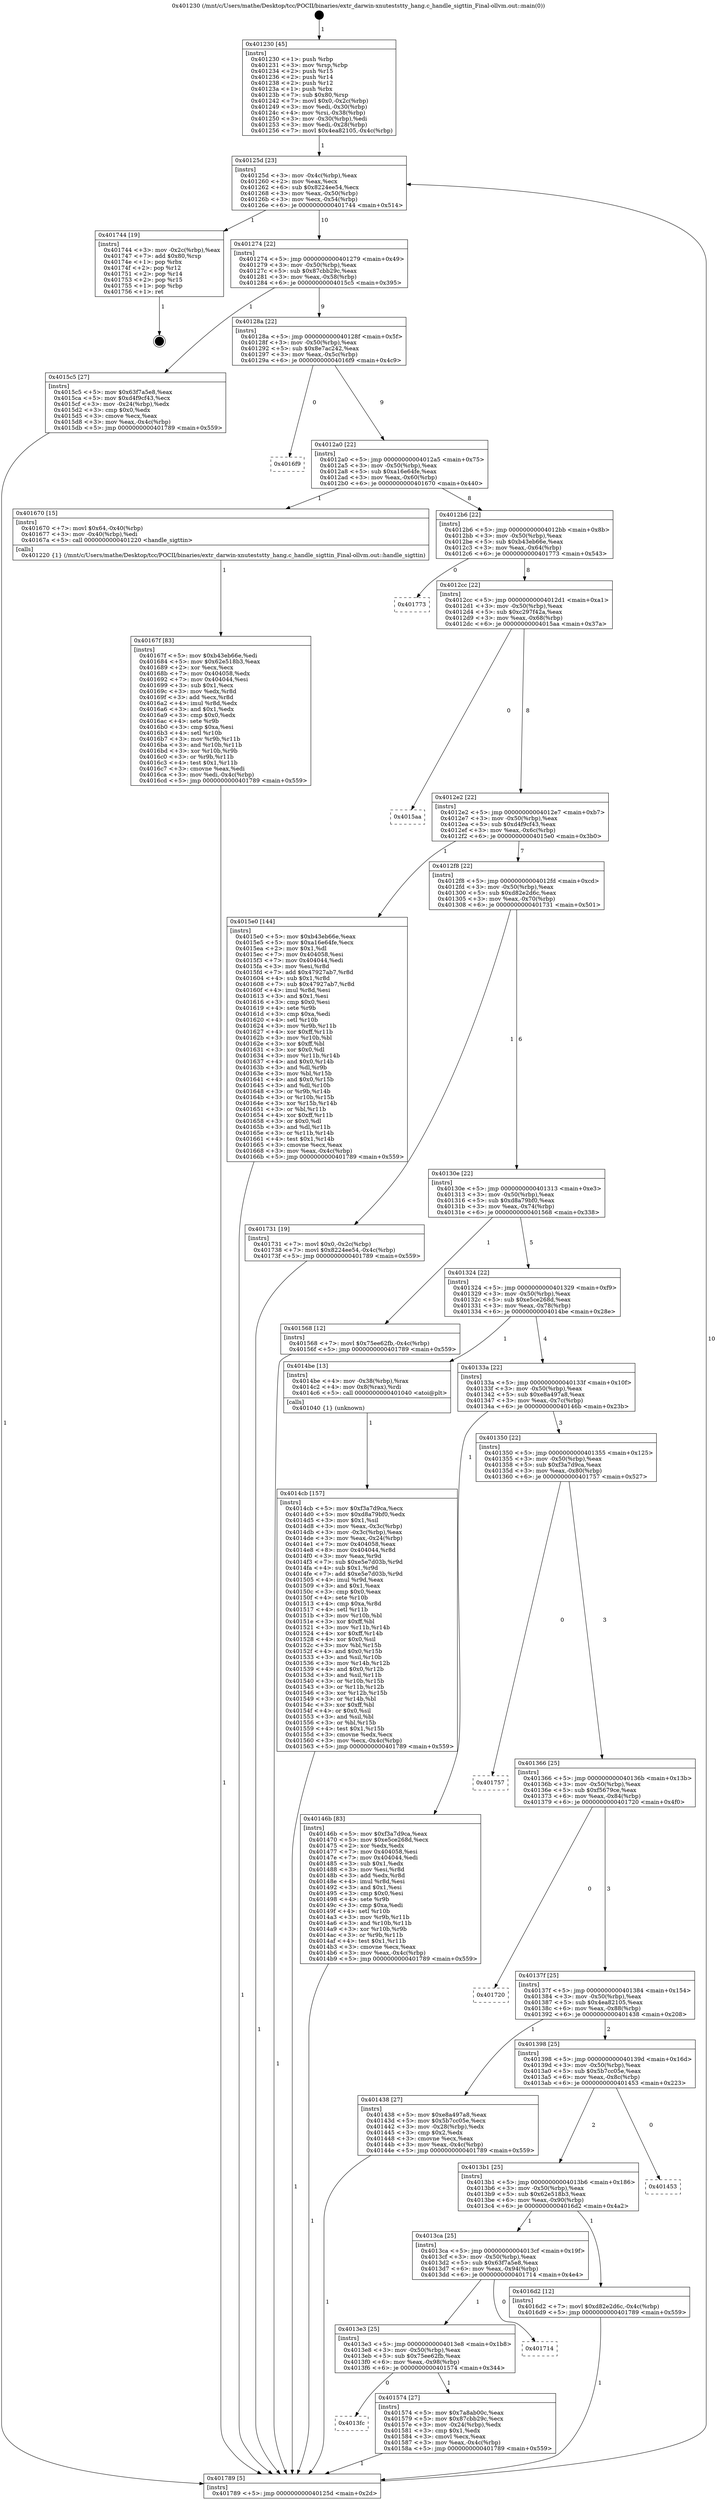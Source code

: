 digraph "0x401230" {
  label = "0x401230 (/mnt/c/Users/mathe/Desktop/tcc/POCII/binaries/extr_darwin-xnuteststty_hang.c_handle_sigttin_Final-ollvm.out::main(0))"
  labelloc = "t"
  node[shape=record]

  Entry [label="",width=0.3,height=0.3,shape=circle,fillcolor=black,style=filled]
  "0x40125d" [label="{
     0x40125d [23]\l
     | [instrs]\l
     &nbsp;&nbsp;0x40125d \<+3\>: mov -0x4c(%rbp),%eax\l
     &nbsp;&nbsp;0x401260 \<+2\>: mov %eax,%ecx\l
     &nbsp;&nbsp;0x401262 \<+6\>: sub $0x8224ee54,%ecx\l
     &nbsp;&nbsp;0x401268 \<+3\>: mov %eax,-0x50(%rbp)\l
     &nbsp;&nbsp;0x40126b \<+3\>: mov %ecx,-0x54(%rbp)\l
     &nbsp;&nbsp;0x40126e \<+6\>: je 0000000000401744 \<main+0x514\>\l
  }"]
  "0x401744" [label="{
     0x401744 [19]\l
     | [instrs]\l
     &nbsp;&nbsp;0x401744 \<+3\>: mov -0x2c(%rbp),%eax\l
     &nbsp;&nbsp;0x401747 \<+7\>: add $0x80,%rsp\l
     &nbsp;&nbsp;0x40174e \<+1\>: pop %rbx\l
     &nbsp;&nbsp;0x40174f \<+2\>: pop %r12\l
     &nbsp;&nbsp;0x401751 \<+2\>: pop %r14\l
     &nbsp;&nbsp;0x401753 \<+2\>: pop %r15\l
     &nbsp;&nbsp;0x401755 \<+1\>: pop %rbp\l
     &nbsp;&nbsp;0x401756 \<+1\>: ret\l
  }"]
  "0x401274" [label="{
     0x401274 [22]\l
     | [instrs]\l
     &nbsp;&nbsp;0x401274 \<+5\>: jmp 0000000000401279 \<main+0x49\>\l
     &nbsp;&nbsp;0x401279 \<+3\>: mov -0x50(%rbp),%eax\l
     &nbsp;&nbsp;0x40127c \<+5\>: sub $0x87cbb29c,%eax\l
     &nbsp;&nbsp;0x401281 \<+3\>: mov %eax,-0x58(%rbp)\l
     &nbsp;&nbsp;0x401284 \<+6\>: je 00000000004015c5 \<main+0x395\>\l
  }"]
  Exit [label="",width=0.3,height=0.3,shape=circle,fillcolor=black,style=filled,peripheries=2]
  "0x4015c5" [label="{
     0x4015c5 [27]\l
     | [instrs]\l
     &nbsp;&nbsp;0x4015c5 \<+5\>: mov $0x63f7a5e8,%eax\l
     &nbsp;&nbsp;0x4015ca \<+5\>: mov $0xd4f9cf43,%ecx\l
     &nbsp;&nbsp;0x4015cf \<+3\>: mov -0x24(%rbp),%edx\l
     &nbsp;&nbsp;0x4015d2 \<+3\>: cmp $0x0,%edx\l
     &nbsp;&nbsp;0x4015d5 \<+3\>: cmove %ecx,%eax\l
     &nbsp;&nbsp;0x4015d8 \<+3\>: mov %eax,-0x4c(%rbp)\l
     &nbsp;&nbsp;0x4015db \<+5\>: jmp 0000000000401789 \<main+0x559\>\l
  }"]
  "0x40128a" [label="{
     0x40128a [22]\l
     | [instrs]\l
     &nbsp;&nbsp;0x40128a \<+5\>: jmp 000000000040128f \<main+0x5f\>\l
     &nbsp;&nbsp;0x40128f \<+3\>: mov -0x50(%rbp),%eax\l
     &nbsp;&nbsp;0x401292 \<+5\>: sub $0x8e7ac242,%eax\l
     &nbsp;&nbsp;0x401297 \<+3\>: mov %eax,-0x5c(%rbp)\l
     &nbsp;&nbsp;0x40129a \<+6\>: je 00000000004016f9 \<main+0x4c9\>\l
  }"]
  "0x40167f" [label="{
     0x40167f [83]\l
     | [instrs]\l
     &nbsp;&nbsp;0x40167f \<+5\>: mov $0xb43eb66e,%edi\l
     &nbsp;&nbsp;0x401684 \<+5\>: mov $0x62e518b3,%eax\l
     &nbsp;&nbsp;0x401689 \<+2\>: xor %ecx,%ecx\l
     &nbsp;&nbsp;0x40168b \<+7\>: mov 0x404058,%edx\l
     &nbsp;&nbsp;0x401692 \<+7\>: mov 0x404044,%esi\l
     &nbsp;&nbsp;0x401699 \<+3\>: sub $0x1,%ecx\l
     &nbsp;&nbsp;0x40169c \<+3\>: mov %edx,%r8d\l
     &nbsp;&nbsp;0x40169f \<+3\>: add %ecx,%r8d\l
     &nbsp;&nbsp;0x4016a2 \<+4\>: imul %r8d,%edx\l
     &nbsp;&nbsp;0x4016a6 \<+3\>: and $0x1,%edx\l
     &nbsp;&nbsp;0x4016a9 \<+3\>: cmp $0x0,%edx\l
     &nbsp;&nbsp;0x4016ac \<+4\>: sete %r9b\l
     &nbsp;&nbsp;0x4016b0 \<+3\>: cmp $0xa,%esi\l
     &nbsp;&nbsp;0x4016b3 \<+4\>: setl %r10b\l
     &nbsp;&nbsp;0x4016b7 \<+3\>: mov %r9b,%r11b\l
     &nbsp;&nbsp;0x4016ba \<+3\>: and %r10b,%r11b\l
     &nbsp;&nbsp;0x4016bd \<+3\>: xor %r10b,%r9b\l
     &nbsp;&nbsp;0x4016c0 \<+3\>: or %r9b,%r11b\l
     &nbsp;&nbsp;0x4016c3 \<+4\>: test $0x1,%r11b\l
     &nbsp;&nbsp;0x4016c7 \<+3\>: cmovne %eax,%edi\l
     &nbsp;&nbsp;0x4016ca \<+3\>: mov %edi,-0x4c(%rbp)\l
     &nbsp;&nbsp;0x4016cd \<+5\>: jmp 0000000000401789 \<main+0x559\>\l
  }"]
  "0x4016f9" [label="{
     0x4016f9\l
  }", style=dashed]
  "0x4012a0" [label="{
     0x4012a0 [22]\l
     | [instrs]\l
     &nbsp;&nbsp;0x4012a0 \<+5\>: jmp 00000000004012a5 \<main+0x75\>\l
     &nbsp;&nbsp;0x4012a5 \<+3\>: mov -0x50(%rbp),%eax\l
     &nbsp;&nbsp;0x4012a8 \<+5\>: sub $0xa16e64fe,%eax\l
     &nbsp;&nbsp;0x4012ad \<+3\>: mov %eax,-0x60(%rbp)\l
     &nbsp;&nbsp;0x4012b0 \<+6\>: je 0000000000401670 \<main+0x440\>\l
  }"]
  "0x4013fc" [label="{
     0x4013fc\l
  }", style=dashed]
  "0x401670" [label="{
     0x401670 [15]\l
     | [instrs]\l
     &nbsp;&nbsp;0x401670 \<+7\>: movl $0x64,-0x40(%rbp)\l
     &nbsp;&nbsp;0x401677 \<+3\>: mov -0x40(%rbp),%edi\l
     &nbsp;&nbsp;0x40167a \<+5\>: call 0000000000401220 \<handle_sigttin\>\l
     | [calls]\l
     &nbsp;&nbsp;0x401220 \{1\} (/mnt/c/Users/mathe/Desktop/tcc/POCII/binaries/extr_darwin-xnuteststty_hang.c_handle_sigttin_Final-ollvm.out::handle_sigttin)\l
  }"]
  "0x4012b6" [label="{
     0x4012b6 [22]\l
     | [instrs]\l
     &nbsp;&nbsp;0x4012b6 \<+5\>: jmp 00000000004012bb \<main+0x8b\>\l
     &nbsp;&nbsp;0x4012bb \<+3\>: mov -0x50(%rbp),%eax\l
     &nbsp;&nbsp;0x4012be \<+5\>: sub $0xb43eb66e,%eax\l
     &nbsp;&nbsp;0x4012c3 \<+3\>: mov %eax,-0x64(%rbp)\l
     &nbsp;&nbsp;0x4012c6 \<+6\>: je 0000000000401773 \<main+0x543\>\l
  }"]
  "0x401574" [label="{
     0x401574 [27]\l
     | [instrs]\l
     &nbsp;&nbsp;0x401574 \<+5\>: mov $0x7a8ab00c,%eax\l
     &nbsp;&nbsp;0x401579 \<+5\>: mov $0x87cbb29c,%ecx\l
     &nbsp;&nbsp;0x40157e \<+3\>: mov -0x24(%rbp),%edx\l
     &nbsp;&nbsp;0x401581 \<+3\>: cmp $0x1,%edx\l
     &nbsp;&nbsp;0x401584 \<+3\>: cmovl %ecx,%eax\l
     &nbsp;&nbsp;0x401587 \<+3\>: mov %eax,-0x4c(%rbp)\l
     &nbsp;&nbsp;0x40158a \<+5\>: jmp 0000000000401789 \<main+0x559\>\l
  }"]
  "0x401773" [label="{
     0x401773\l
  }", style=dashed]
  "0x4012cc" [label="{
     0x4012cc [22]\l
     | [instrs]\l
     &nbsp;&nbsp;0x4012cc \<+5\>: jmp 00000000004012d1 \<main+0xa1\>\l
     &nbsp;&nbsp;0x4012d1 \<+3\>: mov -0x50(%rbp),%eax\l
     &nbsp;&nbsp;0x4012d4 \<+5\>: sub $0xc297f42a,%eax\l
     &nbsp;&nbsp;0x4012d9 \<+3\>: mov %eax,-0x68(%rbp)\l
     &nbsp;&nbsp;0x4012dc \<+6\>: je 00000000004015aa \<main+0x37a\>\l
  }"]
  "0x4013e3" [label="{
     0x4013e3 [25]\l
     | [instrs]\l
     &nbsp;&nbsp;0x4013e3 \<+5\>: jmp 00000000004013e8 \<main+0x1b8\>\l
     &nbsp;&nbsp;0x4013e8 \<+3\>: mov -0x50(%rbp),%eax\l
     &nbsp;&nbsp;0x4013eb \<+5\>: sub $0x75ee62fb,%eax\l
     &nbsp;&nbsp;0x4013f0 \<+6\>: mov %eax,-0x98(%rbp)\l
     &nbsp;&nbsp;0x4013f6 \<+6\>: je 0000000000401574 \<main+0x344\>\l
  }"]
  "0x4015aa" [label="{
     0x4015aa\l
  }", style=dashed]
  "0x4012e2" [label="{
     0x4012e2 [22]\l
     | [instrs]\l
     &nbsp;&nbsp;0x4012e2 \<+5\>: jmp 00000000004012e7 \<main+0xb7\>\l
     &nbsp;&nbsp;0x4012e7 \<+3\>: mov -0x50(%rbp),%eax\l
     &nbsp;&nbsp;0x4012ea \<+5\>: sub $0xd4f9cf43,%eax\l
     &nbsp;&nbsp;0x4012ef \<+3\>: mov %eax,-0x6c(%rbp)\l
     &nbsp;&nbsp;0x4012f2 \<+6\>: je 00000000004015e0 \<main+0x3b0\>\l
  }"]
  "0x401714" [label="{
     0x401714\l
  }", style=dashed]
  "0x4015e0" [label="{
     0x4015e0 [144]\l
     | [instrs]\l
     &nbsp;&nbsp;0x4015e0 \<+5\>: mov $0xb43eb66e,%eax\l
     &nbsp;&nbsp;0x4015e5 \<+5\>: mov $0xa16e64fe,%ecx\l
     &nbsp;&nbsp;0x4015ea \<+2\>: mov $0x1,%dl\l
     &nbsp;&nbsp;0x4015ec \<+7\>: mov 0x404058,%esi\l
     &nbsp;&nbsp;0x4015f3 \<+7\>: mov 0x404044,%edi\l
     &nbsp;&nbsp;0x4015fa \<+3\>: mov %esi,%r8d\l
     &nbsp;&nbsp;0x4015fd \<+7\>: add $0x47927ab7,%r8d\l
     &nbsp;&nbsp;0x401604 \<+4\>: sub $0x1,%r8d\l
     &nbsp;&nbsp;0x401608 \<+7\>: sub $0x47927ab7,%r8d\l
     &nbsp;&nbsp;0x40160f \<+4\>: imul %r8d,%esi\l
     &nbsp;&nbsp;0x401613 \<+3\>: and $0x1,%esi\l
     &nbsp;&nbsp;0x401616 \<+3\>: cmp $0x0,%esi\l
     &nbsp;&nbsp;0x401619 \<+4\>: sete %r9b\l
     &nbsp;&nbsp;0x40161d \<+3\>: cmp $0xa,%edi\l
     &nbsp;&nbsp;0x401620 \<+4\>: setl %r10b\l
     &nbsp;&nbsp;0x401624 \<+3\>: mov %r9b,%r11b\l
     &nbsp;&nbsp;0x401627 \<+4\>: xor $0xff,%r11b\l
     &nbsp;&nbsp;0x40162b \<+3\>: mov %r10b,%bl\l
     &nbsp;&nbsp;0x40162e \<+3\>: xor $0xff,%bl\l
     &nbsp;&nbsp;0x401631 \<+3\>: xor $0x0,%dl\l
     &nbsp;&nbsp;0x401634 \<+3\>: mov %r11b,%r14b\l
     &nbsp;&nbsp;0x401637 \<+4\>: and $0x0,%r14b\l
     &nbsp;&nbsp;0x40163b \<+3\>: and %dl,%r9b\l
     &nbsp;&nbsp;0x40163e \<+3\>: mov %bl,%r15b\l
     &nbsp;&nbsp;0x401641 \<+4\>: and $0x0,%r15b\l
     &nbsp;&nbsp;0x401645 \<+3\>: and %dl,%r10b\l
     &nbsp;&nbsp;0x401648 \<+3\>: or %r9b,%r14b\l
     &nbsp;&nbsp;0x40164b \<+3\>: or %r10b,%r15b\l
     &nbsp;&nbsp;0x40164e \<+3\>: xor %r15b,%r14b\l
     &nbsp;&nbsp;0x401651 \<+3\>: or %bl,%r11b\l
     &nbsp;&nbsp;0x401654 \<+4\>: xor $0xff,%r11b\l
     &nbsp;&nbsp;0x401658 \<+3\>: or $0x0,%dl\l
     &nbsp;&nbsp;0x40165b \<+3\>: and %dl,%r11b\l
     &nbsp;&nbsp;0x40165e \<+3\>: or %r11b,%r14b\l
     &nbsp;&nbsp;0x401661 \<+4\>: test $0x1,%r14b\l
     &nbsp;&nbsp;0x401665 \<+3\>: cmovne %ecx,%eax\l
     &nbsp;&nbsp;0x401668 \<+3\>: mov %eax,-0x4c(%rbp)\l
     &nbsp;&nbsp;0x40166b \<+5\>: jmp 0000000000401789 \<main+0x559\>\l
  }"]
  "0x4012f8" [label="{
     0x4012f8 [22]\l
     | [instrs]\l
     &nbsp;&nbsp;0x4012f8 \<+5\>: jmp 00000000004012fd \<main+0xcd\>\l
     &nbsp;&nbsp;0x4012fd \<+3\>: mov -0x50(%rbp),%eax\l
     &nbsp;&nbsp;0x401300 \<+5\>: sub $0xd82e2d6c,%eax\l
     &nbsp;&nbsp;0x401305 \<+3\>: mov %eax,-0x70(%rbp)\l
     &nbsp;&nbsp;0x401308 \<+6\>: je 0000000000401731 \<main+0x501\>\l
  }"]
  "0x4013ca" [label="{
     0x4013ca [25]\l
     | [instrs]\l
     &nbsp;&nbsp;0x4013ca \<+5\>: jmp 00000000004013cf \<main+0x19f\>\l
     &nbsp;&nbsp;0x4013cf \<+3\>: mov -0x50(%rbp),%eax\l
     &nbsp;&nbsp;0x4013d2 \<+5\>: sub $0x63f7a5e8,%eax\l
     &nbsp;&nbsp;0x4013d7 \<+6\>: mov %eax,-0x94(%rbp)\l
     &nbsp;&nbsp;0x4013dd \<+6\>: je 0000000000401714 \<main+0x4e4\>\l
  }"]
  "0x401731" [label="{
     0x401731 [19]\l
     | [instrs]\l
     &nbsp;&nbsp;0x401731 \<+7\>: movl $0x0,-0x2c(%rbp)\l
     &nbsp;&nbsp;0x401738 \<+7\>: movl $0x8224ee54,-0x4c(%rbp)\l
     &nbsp;&nbsp;0x40173f \<+5\>: jmp 0000000000401789 \<main+0x559\>\l
  }"]
  "0x40130e" [label="{
     0x40130e [22]\l
     | [instrs]\l
     &nbsp;&nbsp;0x40130e \<+5\>: jmp 0000000000401313 \<main+0xe3\>\l
     &nbsp;&nbsp;0x401313 \<+3\>: mov -0x50(%rbp),%eax\l
     &nbsp;&nbsp;0x401316 \<+5\>: sub $0xd8a79bf0,%eax\l
     &nbsp;&nbsp;0x40131b \<+3\>: mov %eax,-0x74(%rbp)\l
     &nbsp;&nbsp;0x40131e \<+6\>: je 0000000000401568 \<main+0x338\>\l
  }"]
  "0x4016d2" [label="{
     0x4016d2 [12]\l
     | [instrs]\l
     &nbsp;&nbsp;0x4016d2 \<+7\>: movl $0xd82e2d6c,-0x4c(%rbp)\l
     &nbsp;&nbsp;0x4016d9 \<+5\>: jmp 0000000000401789 \<main+0x559\>\l
  }"]
  "0x401568" [label="{
     0x401568 [12]\l
     | [instrs]\l
     &nbsp;&nbsp;0x401568 \<+7\>: movl $0x75ee62fb,-0x4c(%rbp)\l
     &nbsp;&nbsp;0x40156f \<+5\>: jmp 0000000000401789 \<main+0x559\>\l
  }"]
  "0x401324" [label="{
     0x401324 [22]\l
     | [instrs]\l
     &nbsp;&nbsp;0x401324 \<+5\>: jmp 0000000000401329 \<main+0xf9\>\l
     &nbsp;&nbsp;0x401329 \<+3\>: mov -0x50(%rbp),%eax\l
     &nbsp;&nbsp;0x40132c \<+5\>: sub $0xe5ce268d,%eax\l
     &nbsp;&nbsp;0x401331 \<+3\>: mov %eax,-0x78(%rbp)\l
     &nbsp;&nbsp;0x401334 \<+6\>: je 00000000004014be \<main+0x28e\>\l
  }"]
  "0x4013b1" [label="{
     0x4013b1 [25]\l
     | [instrs]\l
     &nbsp;&nbsp;0x4013b1 \<+5\>: jmp 00000000004013b6 \<main+0x186\>\l
     &nbsp;&nbsp;0x4013b6 \<+3\>: mov -0x50(%rbp),%eax\l
     &nbsp;&nbsp;0x4013b9 \<+5\>: sub $0x62e518b3,%eax\l
     &nbsp;&nbsp;0x4013be \<+6\>: mov %eax,-0x90(%rbp)\l
     &nbsp;&nbsp;0x4013c4 \<+6\>: je 00000000004016d2 \<main+0x4a2\>\l
  }"]
  "0x4014be" [label="{
     0x4014be [13]\l
     | [instrs]\l
     &nbsp;&nbsp;0x4014be \<+4\>: mov -0x38(%rbp),%rax\l
     &nbsp;&nbsp;0x4014c2 \<+4\>: mov 0x8(%rax),%rdi\l
     &nbsp;&nbsp;0x4014c6 \<+5\>: call 0000000000401040 \<atoi@plt\>\l
     | [calls]\l
     &nbsp;&nbsp;0x401040 \{1\} (unknown)\l
  }"]
  "0x40133a" [label="{
     0x40133a [22]\l
     | [instrs]\l
     &nbsp;&nbsp;0x40133a \<+5\>: jmp 000000000040133f \<main+0x10f\>\l
     &nbsp;&nbsp;0x40133f \<+3\>: mov -0x50(%rbp),%eax\l
     &nbsp;&nbsp;0x401342 \<+5\>: sub $0xe8a497a8,%eax\l
     &nbsp;&nbsp;0x401347 \<+3\>: mov %eax,-0x7c(%rbp)\l
     &nbsp;&nbsp;0x40134a \<+6\>: je 000000000040146b \<main+0x23b\>\l
  }"]
  "0x401453" [label="{
     0x401453\l
  }", style=dashed]
  "0x40146b" [label="{
     0x40146b [83]\l
     | [instrs]\l
     &nbsp;&nbsp;0x40146b \<+5\>: mov $0xf3a7d9ca,%eax\l
     &nbsp;&nbsp;0x401470 \<+5\>: mov $0xe5ce268d,%ecx\l
     &nbsp;&nbsp;0x401475 \<+2\>: xor %edx,%edx\l
     &nbsp;&nbsp;0x401477 \<+7\>: mov 0x404058,%esi\l
     &nbsp;&nbsp;0x40147e \<+7\>: mov 0x404044,%edi\l
     &nbsp;&nbsp;0x401485 \<+3\>: sub $0x1,%edx\l
     &nbsp;&nbsp;0x401488 \<+3\>: mov %esi,%r8d\l
     &nbsp;&nbsp;0x40148b \<+3\>: add %edx,%r8d\l
     &nbsp;&nbsp;0x40148e \<+4\>: imul %r8d,%esi\l
     &nbsp;&nbsp;0x401492 \<+3\>: and $0x1,%esi\l
     &nbsp;&nbsp;0x401495 \<+3\>: cmp $0x0,%esi\l
     &nbsp;&nbsp;0x401498 \<+4\>: sete %r9b\l
     &nbsp;&nbsp;0x40149c \<+3\>: cmp $0xa,%edi\l
     &nbsp;&nbsp;0x40149f \<+4\>: setl %r10b\l
     &nbsp;&nbsp;0x4014a3 \<+3\>: mov %r9b,%r11b\l
     &nbsp;&nbsp;0x4014a6 \<+3\>: and %r10b,%r11b\l
     &nbsp;&nbsp;0x4014a9 \<+3\>: xor %r10b,%r9b\l
     &nbsp;&nbsp;0x4014ac \<+3\>: or %r9b,%r11b\l
     &nbsp;&nbsp;0x4014af \<+4\>: test $0x1,%r11b\l
     &nbsp;&nbsp;0x4014b3 \<+3\>: cmovne %ecx,%eax\l
     &nbsp;&nbsp;0x4014b6 \<+3\>: mov %eax,-0x4c(%rbp)\l
     &nbsp;&nbsp;0x4014b9 \<+5\>: jmp 0000000000401789 \<main+0x559\>\l
  }"]
  "0x401350" [label="{
     0x401350 [22]\l
     | [instrs]\l
     &nbsp;&nbsp;0x401350 \<+5\>: jmp 0000000000401355 \<main+0x125\>\l
     &nbsp;&nbsp;0x401355 \<+3\>: mov -0x50(%rbp),%eax\l
     &nbsp;&nbsp;0x401358 \<+5\>: sub $0xf3a7d9ca,%eax\l
     &nbsp;&nbsp;0x40135d \<+3\>: mov %eax,-0x80(%rbp)\l
     &nbsp;&nbsp;0x401360 \<+6\>: je 0000000000401757 \<main+0x527\>\l
  }"]
  "0x4014cb" [label="{
     0x4014cb [157]\l
     | [instrs]\l
     &nbsp;&nbsp;0x4014cb \<+5\>: mov $0xf3a7d9ca,%ecx\l
     &nbsp;&nbsp;0x4014d0 \<+5\>: mov $0xd8a79bf0,%edx\l
     &nbsp;&nbsp;0x4014d5 \<+3\>: mov $0x1,%sil\l
     &nbsp;&nbsp;0x4014d8 \<+3\>: mov %eax,-0x3c(%rbp)\l
     &nbsp;&nbsp;0x4014db \<+3\>: mov -0x3c(%rbp),%eax\l
     &nbsp;&nbsp;0x4014de \<+3\>: mov %eax,-0x24(%rbp)\l
     &nbsp;&nbsp;0x4014e1 \<+7\>: mov 0x404058,%eax\l
     &nbsp;&nbsp;0x4014e8 \<+8\>: mov 0x404044,%r8d\l
     &nbsp;&nbsp;0x4014f0 \<+3\>: mov %eax,%r9d\l
     &nbsp;&nbsp;0x4014f3 \<+7\>: sub $0xe5e7d03b,%r9d\l
     &nbsp;&nbsp;0x4014fa \<+4\>: sub $0x1,%r9d\l
     &nbsp;&nbsp;0x4014fe \<+7\>: add $0xe5e7d03b,%r9d\l
     &nbsp;&nbsp;0x401505 \<+4\>: imul %r9d,%eax\l
     &nbsp;&nbsp;0x401509 \<+3\>: and $0x1,%eax\l
     &nbsp;&nbsp;0x40150c \<+3\>: cmp $0x0,%eax\l
     &nbsp;&nbsp;0x40150f \<+4\>: sete %r10b\l
     &nbsp;&nbsp;0x401513 \<+4\>: cmp $0xa,%r8d\l
     &nbsp;&nbsp;0x401517 \<+4\>: setl %r11b\l
     &nbsp;&nbsp;0x40151b \<+3\>: mov %r10b,%bl\l
     &nbsp;&nbsp;0x40151e \<+3\>: xor $0xff,%bl\l
     &nbsp;&nbsp;0x401521 \<+3\>: mov %r11b,%r14b\l
     &nbsp;&nbsp;0x401524 \<+4\>: xor $0xff,%r14b\l
     &nbsp;&nbsp;0x401528 \<+4\>: xor $0x0,%sil\l
     &nbsp;&nbsp;0x40152c \<+3\>: mov %bl,%r15b\l
     &nbsp;&nbsp;0x40152f \<+4\>: and $0x0,%r15b\l
     &nbsp;&nbsp;0x401533 \<+3\>: and %sil,%r10b\l
     &nbsp;&nbsp;0x401536 \<+3\>: mov %r14b,%r12b\l
     &nbsp;&nbsp;0x401539 \<+4\>: and $0x0,%r12b\l
     &nbsp;&nbsp;0x40153d \<+3\>: and %sil,%r11b\l
     &nbsp;&nbsp;0x401540 \<+3\>: or %r10b,%r15b\l
     &nbsp;&nbsp;0x401543 \<+3\>: or %r11b,%r12b\l
     &nbsp;&nbsp;0x401546 \<+3\>: xor %r12b,%r15b\l
     &nbsp;&nbsp;0x401549 \<+3\>: or %r14b,%bl\l
     &nbsp;&nbsp;0x40154c \<+3\>: xor $0xff,%bl\l
     &nbsp;&nbsp;0x40154f \<+4\>: or $0x0,%sil\l
     &nbsp;&nbsp;0x401553 \<+3\>: and %sil,%bl\l
     &nbsp;&nbsp;0x401556 \<+3\>: or %bl,%r15b\l
     &nbsp;&nbsp;0x401559 \<+4\>: test $0x1,%r15b\l
     &nbsp;&nbsp;0x40155d \<+3\>: cmovne %edx,%ecx\l
     &nbsp;&nbsp;0x401560 \<+3\>: mov %ecx,-0x4c(%rbp)\l
     &nbsp;&nbsp;0x401563 \<+5\>: jmp 0000000000401789 \<main+0x559\>\l
  }"]
  "0x401757" [label="{
     0x401757\l
  }", style=dashed]
  "0x401366" [label="{
     0x401366 [25]\l
     | [instrs]\l
     &nbsp;&nbsp;0x401366 \<+5\>: jmp 000000000040136b \<main+0x13b\>\l
     &nbsp;&nbsp;0x40136b \<+3\>: mov -0x50(%rbp),%eax\l
     &nbsp;&nbsp;0x40136e \<+5\>: sub $0xf5679ce,%eax\l
     &nbsp;&nbsp;0x401373 \<+6\>: mov %eax,-0x84(%rbp)\l
     &nbsp;&nbsp;0x401379 \<+6\>: je 0000000000401720 \<main+0x4f0\>\l
  }"]
  "0x401230" [label="{
     0x401230 [45]\l
     | [instrs]\l
     &nbsp;&nbsp;0x401230 \<+1\>: push %rbp\l
     &nbsp;&nbsp;0x401231 \<+3\>: mov %rsp,%rbp\l
     &nbsp;&nbsp;0x401234 \<+2\>: push %r15\l
     &nbsp;&nbsp;0x401236 \<+2\>: push %r14\l
     &nbsp;&nbsp;0x401238 \<+2\>: push %r12\l
     &nbsp;&nbsp;0x40123a \<+1\>: push %rbx\l
     &nbsp;&nbsp;0x40123b \<+7\>: sub $0x80,%rsp\l
     &nbsp;&nbsp;0x401242 \<+7\>: movl $0x0,-0x2c(%rbp)\l
     &nbsp;&nbsp;0x401249 \<+3\>: mov %edi,-0x30(%rbp)\l
     &nbsp;&nbsp;0x40124c \<+4\>: mov %rsi,-0x38(%rbp)\l
     &nbsp;&nbsp;0x401250 \<+3\>: mov -0x30(%rbp),%edi\l
     &nbsp;&nbsp;0x401253 \<+3\>: mov %edi,-0x28(%rbp)\l
     &nbsp;&nbsp;0x401256 \<+7\>: movl $0x4ea82105,-0x4c(%rbp)\l
  }"]
  "0x401720" [label="{
     0x401720\l
  }", style=dashed]
  "0x40137f" [label="{
     0x40137f [25]\l
     | [instrs]\l
     &nbsp;&nbsp;0x40137f \<+5\>: jmp 0000000000401384 \<main+0x154\>\l
     &nbsp;&nbsp;0x401384 \<+3\>: mov -0x50(%rbp),%eax\l
     &nbsp;&nbsp;0x401387 \<+5\>: sub $0x4ea82105,%eax\l
     &nbsp;&nbsp;0x40138c \<+6\>: mov %eax,-0x88(%rbp)\l
     &nbsp;&nbsp;0x401392 \<+6\>: je 0000000000401438 \<main+0x208\>\l
  }"]
  "0x401789" [label="{
     0x401789 [5]\l
     | [instrs]\l
     &nbsp;&nbsp;0x401789 \<+5\>: jmp 000000000040125d \<main+0x2d\>\l
  }"]
  "0x401438" [label="{
     0x401438 [27]\l
     | [instrs]\l
     &nbsp;&nbsp;0x401438 \<+5\>: mov $0xe8a497a8,%eax\l
     &nbsp;&nbsp;0x40143d \<+5\>: mov $0x5b7cc05e,%ecx\l
     &nbsp;&nbsp;0x401442 \<+3\>: mov -0x28(%rbp),%edx\l
     &nbsp;&nbsp;0x401445 \<+3\>: cmp $0x2,%edx\l
     &nbsp;&nbsp;0x401448 \<+3\>: cmovne %ecx,%eax\l
     &nbsp;&nbsp;0x40144b \<+3\>: mov %eax,-0x4c(%rbp)\l
     &nbsp;&nbsp;0x40144e \<+5\>: jmp 0000000000401789 \<main+0x559\>\l
  }"]
  "0x401398" [label="{
     0x401398 [25]\l
     | [instrs]\l
     &nbsp;&nbsp;0x401398 \<+5\>: jmp 000000000040139d \<main+0x16d\>\l
     &nbsp;&nbsp;0x40139d \<+3\>: mov -0x50(%rbp),%eax\l
     &nbsp;&nbsp;0x4013a0 \<+5\>: sub $0x5b7cc05e,%eax\l
     &nbsp;&nbsp;0x4013a5 \<+6\>: mov %eax,-0x8c(%rbp)\l
     &nbsp;&nbsp;0x4013ab \<+6\>: je 0000000000401453 \<main+0x223\>\l
  }"]
  Entry -> "0x401230" [label=" 1"]
  "0x40125d" -> "0x401744" [label=" 1"]
  "0x40125d" -> "0x401274" [label=" 10"]
  "0x401744" -> Exit [label=" 1"]
  "0x401274" -> "0x4015c5" [label=" 1"]
  "0x401274" -> "0x40128a" [label=" 9"]
  "0x401731" -> "0x401789" [label=" 1"]
  "0x40128a" -> "0x4016f9" [label=" 0"]
  "0x40128a" -> "0x4012a0" [label=" 9"]
  "0x4016d2" -> "0x401789" [label=" 1"]
  "0x4012a0" -> "0x401670" [label=" 1"]
  "0x4012a0" -> "0x4012b6" [label=" 8"]
  "0x40167f" -> "0x401789" [label=" 1"]
  "0x4012b6" -> "0x401773" [label=" 0"]
  "0x4012b6" -> "0x4012cc" [label=" 8"]
  "0x401670" -> "0x40167f" [label=" 1"]
  "0x4012cc" -> "0x4015aa" [label=" 0"]
  "0x4012cc" -> "0x4012e2" [label=" 8"]
  "0x4015c5" -> "0x401789" [label=" 1"]
  "0x4012e2" -> "0x4015e0" [label=" 1"]
  "0x4012e2" -> "0x4012f8" [label=" 7"]
  "0x401574" -> "0x401789" [label=" 1"]
  "0x4012f8" -> "0x401731" [label=" 1"]
  "0x4012f8" -> "0x40130e" [label=" 6"]
  "0x4013e3" -> "0x401574" [label=" 1"]
  "0x40130e" -> "0x401568" [label=" 1"]
  "0x40130e" -> "0x401324" [label=" 5"]
  "0x4015e0" -> "0x401789" [label=" 1"]
  "0x401324" -> "0x4014be" [label=" 1"]
  "0x401324" -> "0x40133a" [label=" 4"]
  "0x4013ca" -> "0x401714" [label=" 0"]
  "0x40133a" -> "0x40146b" [label=" 1"]
  "0x40133a" -> "0x401350" [label=" 3"]
  "0x4013e3" -> "0x4013fc" [label=" 0"]
  "0x401350" -> "0x401757" [label=" 0"]
  "0x401350" -> "0x401366" [label=" 3"]
  "0x4013b1" -> "0x4016d2" [label=" 1"]
  "0x401366" -> "0x401720" [label=" 0"]
  "0x401366" -> "0x40137f" [label=" 3"]
  "0x4013ca" -> "0x4013e3" [label=" 1"]
  "0x40137f" -> "0x401438" [label=" 1"]
  "0x40137f" -> "0x401398" [label=" 2"]
  "0x401438" -> "0x401789" [label=" 1"]
  "0x401230" -> "0x40125d" [label=" 1"]
  "0x401789" -> "0x40125d" [label=" 10"]
  "0x40146b" -> "0x401789" [label=" 1"]
  "0x4014be" -> "0x4014cb" [label=" 1"]
  "0x4014cb" -> "0x401789" [label=" 1"]
  "0x401568" -> "0x401789" [label=" 1"]
  "0x4013b1" -> "0x4013ca" [label=" 1"]
  "0x401398" -> "0x401453" [label=" 0"]
  "0x401398" -> "0x4013b1" [label=" 2"]
}
